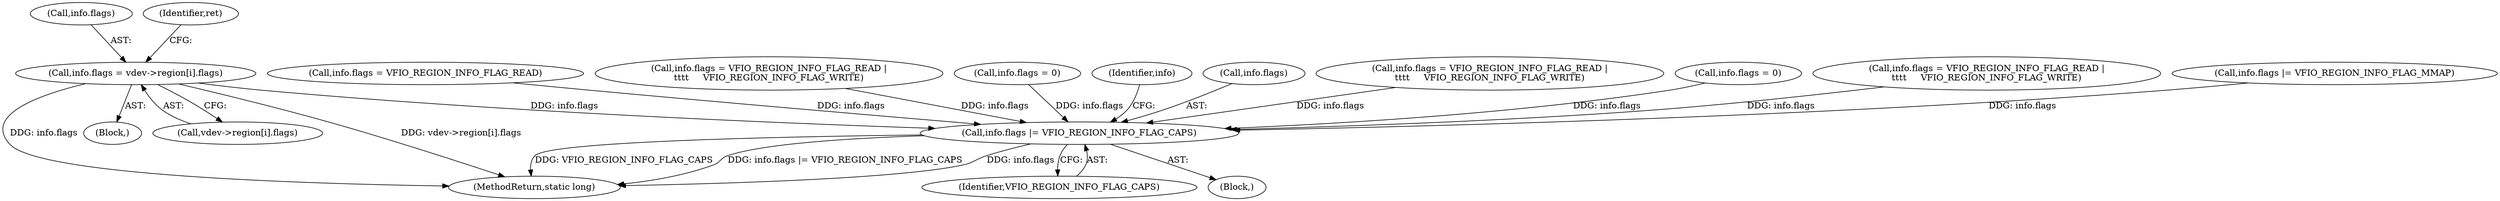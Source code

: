 digraph "0_linux_05692d7005a364add85c6e25a6c4447ce08f913a@array" {
"1000475" [label="(Call,info.flags = vdev->region[i].flags)"];
"1000515" [label="(Call,info.flags |= VFIO_REGION_INFO_FLAG_CAPS)"];
"1000476" [label="(Call,info.flags)"];
"1000515" [label="(Call,info.flags |= VFIO_REGION_INFO_FLAG_CAPS)"];
"1000487" [label="(Identifier,ret)"];
"1000475" [label="(Call,info.flags = vdev->region[i].flags)"];
"1000232" [label="(Block,)"];
"1000479" [label="(Call,vdev->region[i].flags)"];
"1000516" [label="(Call,info.flags)"];
"1000519" [label="(Identifier,VFIO_REGION_INFO_FLAG_CAPS)"];
"1000249" [label="(Call,info.flags = VFIO_REGION_INFO_FLAG_READ |\n\t\t\t\t     VFIO_REGION_INFO_FLAG_WRITE)"];
"1001380" [label="(MethodReturn,static long)"];
"1000340" [label="(Call,info.flags = 0)"];
"1000287" [label="(Call,info.flags = VFIO_REGION_INFO_FLAG_READ |\n\t\t\t\t     VFIO_REGION_INFO_FLAG_WRITE)"];
"1000303" [label="(Call,info.flags |= VFIO_REGION_INFO_FLAG_MMAP)"];
"1000399" [label="(Call,info.flags = VFIO_REGION_INFO_FLAG_READ)"];
"1000427" [label="(Call,info.flags = VFIO_REGION_INFO_FLAG_READ |\n\t\t\t\t     VFIO_REGION_INFO_FLAG_WRITE)"];
"1000281" [label="(Call,info.flags = 0)"];
"1000514" [label="(Block,)"];
"1000523" [label="(Identifier,info)"];
"1000475" -> "1000232"  [label="AST: "];
"1000475" -> "1000479"  [label="CFG: "];
"1000476" -> "1000475"  [label="AST: "];
"1000479" -> "1000475"  [label="AST: "];
"1000487" -> "1000475"  [label="CFG: "];
"1000475" -> "1001380"  [label="DDG: info.flags"];
"1000475" -> "1001380"  [label="DDG: vdev->region[i].flags"];
"1000475" -> "1000515"  [label="DDG: info.flags"];
"1000515" -> "1000514"  [label="AST: "];
"1000515" -> "1000519"  [label="CFG: "];
"1000516" -> "1000515"  [label="AST: "];
"1000519" -> "1000515"  [label="AST: "];
"1000523" -> "1000515"  [label="CFG: "];
"1000515" -> "1001380"  [label="DDG: VFIO_REGION_INFO_FLAG_CAPS"];
"1000515" -> "1001380"  [label="DDG: info.flags |= VFIO_REGION_INFO_FLAG_CAPS"];
"1000515" -> "1001380"  [label="DDG: info.flags"];
"1000427" -> "1000515"  [label="DDG: info.flags"];
"1000281" -> "1000515"  [label="DDG: info.flags"];
"1000303" -> "1000515"  [label="DDG: info.flags"];
"1000399" -> "1000515"  [label="DDG: info.flags"];
"1000287" -> "1000515"  [label="DDG: info.flags"];
"1000249" -> "1000515"  [label="DDG: info.flags"];
"1000340" -> "1000515"  [label="DDG: info.flags"];
}
